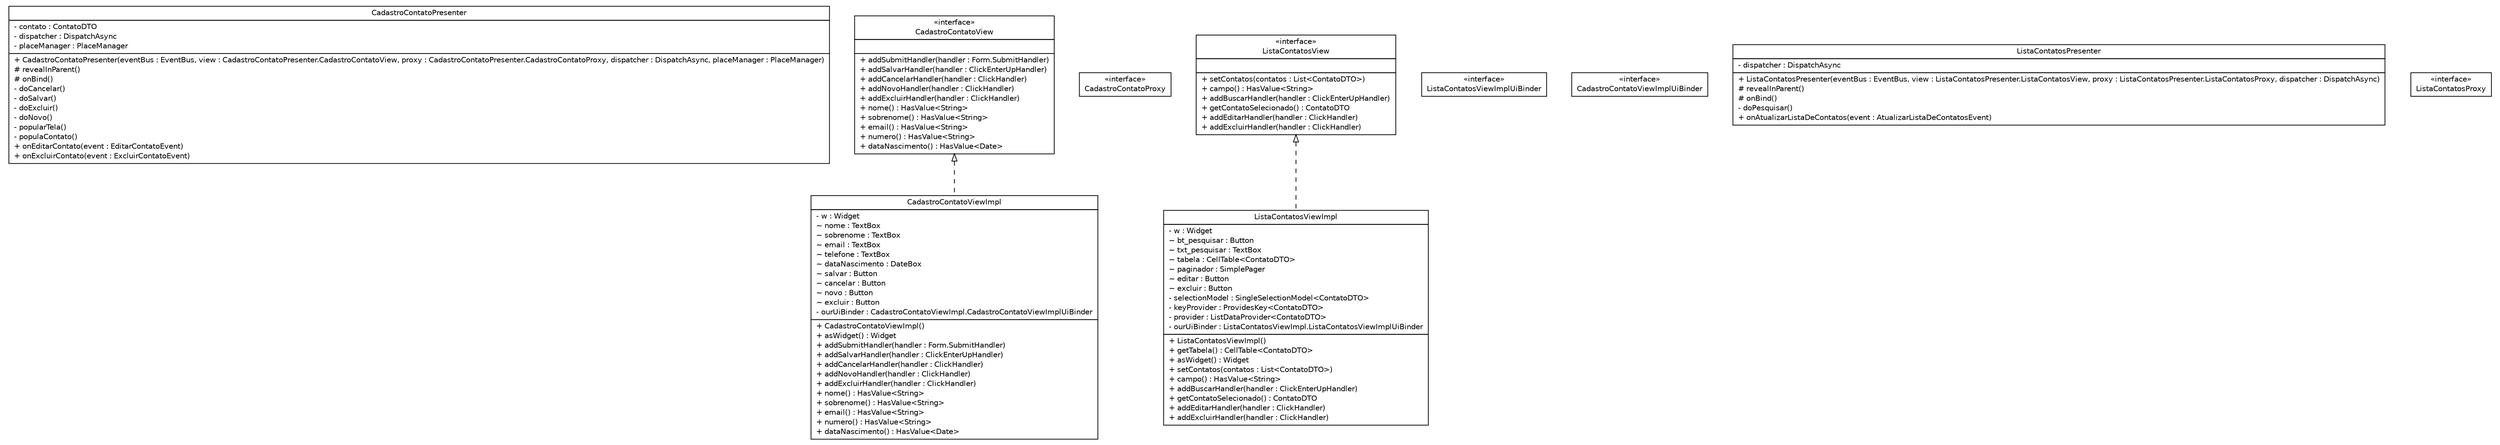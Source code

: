 #!/usr/local/bin/dot
#
# Class diagram 
# Generated by UMLGraph version 5.1 (http://www.umlgraph.org/)
#

digraph G {
	edge [fontname="Helvetica",fontsize=10,labelfontname="Helvetica",labelfontsize=10];
	node [fontname="Helvetica",fontsize=10,shape=plaintext];
	nodesep=0.25;
	ranksep=0.5;
	// br.net.meditec.client.telas.contato.CadastroContatoPresenter
	c348 [label=<<table title="br.net.meditec.client.telas.contato.CadastroContatoPresenter" border="0" cellborder="1" cellspacing="0" cellpadding="2" port="p" href="./CadastroContatoPresenter.html">
		<tr><td><table border="0" cellspacing="0" cellpadding="1">
<tr><td align="center" balign="center"> CadastroContatoPresenter </td></tr>
		</table></td></tr>
		<tr><td><table border="0" cellspacing="0" cellpadding="1">
<tr><td align="left" balign="left"> - contato : ContatoDTO </td></tr>
<tr><td align="left" balign="left"> - dispatcher : DispatchAsync </td></tr>
<tr><td align="left" balign="left"> - placeManager : PlaceManager </td></tr>
		</table></td></tr>
		<tr><td><table border="0" cellspacing="0" cellpadding="1">
<tr><td align="left" balign="left"> + CadastroContatoPresenter(eventBus : EventBus, view : CadastroContatoPresenter.CadastroContatoView, proxy : CadastroContatoPresenter.CadastroContatoProxy, dispatcher : DispatchAsync, placeManager : PlaceManager) </td></tr>
<tr><td align="left" balign="left"> # revealInParent() </td></tr>
<tr><td align="left" balign="left"> # onBind() </td></tr>
<tr><td align="left" balign="left"> - doCancelar() </td></tr>
<tr><td align="left" balign="left"> - doSalvar() </td></tr>
<tr><td align="left" balign="left"> - doExcluir() </td></tr>
<tr><td align="left" balign="left"> - doNovo() </td></tr>
<tr><td align="left" balign="left"> - popularTela() </td></tr>
<tr><td align="left" balign="left"> - populaContato() </td></tr>
<tr><td align="left" balign="left"> + onEditarContato(event : EditarContatoEvent) </td></tr>
<tr><td align="left" balign="left"> + onExcluirContato(event : ExcluirContatoEvent) </td></tr>
		</table></td></tr>
		</table>>, fontname="Helvetica", fontcolor="black", fontsize=10.0];
	// br.net.meditec.client.telas.contato.CadastroContatoPresenter.CadastroContatoView
	c349 [label=<<table title="br.net.meditec.client.telas.contato.CadastroContatoPresenter.CadastroContatoView" border="0" cellborder="1" cellspacing="0" cellpadding="2" port="p" href="./CadastroContatoPresenter.CadastroContatoView.html">
		<tr><td><table border="0" cellspacing="0" cellpadding="1">
<tr><td align="center" balign="center"> &#171;interface&#187; </td></tr>
<tr><td align="center" balign="center"> CadastroContatoView </td></tr>
		</table></td></tr>
		<tr><td><table border="0" cellspacing="0" cellpadding="1">
<tr><td align="left" balign="left">  </td></tr>
		</table></td></tr>
		<tr><td><table border="0" cellspacing="0" cellpadding="1">
<tr><td align="left" balign="left"> + addSubmitHandler(handler : Form.SubmitHandler) </td></tr>
<tr><td align="left" balign="left"> + addSalvarHandler(handler : ClickEnterUpHandler) </td></tr>
<tr><td align="left" balign="left"> + addCancelarHandler(handler : ClickHandler) </td></tr>
<tr><td align="left" balign="left"> + addNovoHandler(handler : ClickHandler) </td></tr>
<tr><td align="left" balign="left"> + addExcluirHandler(handler : ClickHandler) </td></tr>
<tr><td align="left" balign="left"> + nome() : HasValue&lt;String&gt; </td></tr>
<tr><td align="left" balign="left"> + sobrenome() : HasValue&lt;String&gt; </td></tr>
<tr><td align="left" balign="left"> + email() : HasValue&lt;String&gt; </td></tr>
<tr><td align="left" balign="left"> + numero() : HasValue&lt;String&gt; </td></tr>
<tr><td align="left" balign="left"> + dataNascimento() : HasValue&lt;Date&gt; </td></tr>
		</table></td></tr>
		</table>>, fontname="Helvetica", fontcolor="black", fontsize=10.0];
	// br.net.meditec.client.telas.contato.CadastroContatoPresenter.CadastroContatoProxy
	c350 [label=<<table title="br.net.meditec.client.telas.contato.CadastroContatoPresenter.CadastroContatoProxy" border="0" cellborder="1" cellspacing="0" cellpadding="2" port="p" href="./CadastroContatoPresenter.CadastroContatoProxy.html">
		<tr><td><table border="0" cellspacing="0" cellpadding="1">
<tr><td align="center" balign="center"> &#171;interface&#187; </td></tr>
<tr><td align="center" balign="center"> CadastroContatoProxy </td></tr>
		</table></td></tr>
		</table>>, fontname="Helvetica", fontcolor="black", fontsize=10.0];
	// br.net.meditec.client.telas.contato.ListaContatosViewImpl
	c351 [label=<<table title="br.net.meditec.client.telas.contato.ListaContatosViewImpl" border="0" cellborder="1" cellspacing="0" cellpadding="2" port="p" href="./ListaContatosViewImpl.html">
		<tr><td><table border="0" cellspacing="0" cellpadding="1">
<tr><td align="center" balign="center"> ListaContatosViewImpl </td></tr>
		</table></td></tr>
		<tr><td><table border="0" cellspacing="0" cellpadding="1">
<tr><td align="left" balign="left"> - w : Widget </td></tr>
<tr><td align="left" balign="left"> ~ bt_pesquisar : Button </td></tr>
<tr><td align="left" balign="left"> ~ txt_pesquisar : TextBox </td></tr>
<tr><td align="left" balign="left"> ~ tabela : CellTable&lt;ContatoDTO&gt; </td></tr>
<tr><td align="left" balign="left"> ~ paginador : SimplePager </td></tr>
<tr><td align="left" balign="left"> ~ editar : Button </td></tr>
<tr><td align="left" balign="left"> ~ excluir : Button </td></tr>
<tr><td align="left" balign="left"> - selectionModel : SingleSelectionModel&lt;ContatoDTO&gt; </td></tr>
<tr><td align="left" balign="left"> - keyProvider : ProvidesKey&lt;ContatoDTO&gt; </td></tr>
<tr><td align="left" balign="left"> - provider : ListDataProvider&lt;ContatoDTO&gt; </td></tr>
<tr><td align="left" balign="left"> - ourUiBinder : ListaContatosViewImpl.ListaContatosViewImplUiBinder </td></tr>
		</table></td></tr>
		<tr><td><table border="0" cellspacing="0" cellpadding="1">
<tr><td align="left" balign="left"> + ListaContatosViewImpl() </td></tr>
<tr><td align="left" balign="left"> + getTabela() : CellTable&lt;ContatoDTO&gt; </td></tr>
<tr><td align="left" balign="left"> + asWidget() : Widget </td></tr>
<tr><td align="left" balign="left"> + setContatos(contatos : List&lt;ContatoDTO&gt;) </td></tr>
<tr><td align="left" balign="left"> + campo() : HasValue&lt;String&gt; </td></tr>
<tr><td align="left" balign="left"> + addBuscarHandler(handler : ClickEnterUpHandler) </td></tr>
<tr><td align="left" balign="left"> + getContatoSelecionado() : ContatoDTO </td></tr>
<tr><td align="left" balign="left"> + addEditarHandler(handler : ClickHandler) </td></tr>
<tr><td align="left" balign="left"> + addExcluirHandler(handler : ClickHandler) </td></tr>
		</table></td></tr>
		</table>>, fontname="Helvetica", fontcolor="black", fontsize=10.0];
	// br.net.meditec.client.telas.contato.ListaContatosViewImpl.ListaContatosViewImplUiBinder
	c352 [label=<<table title="br.net.meditec.client.telas.contato.ListaContatosViewImpl.ListaContatosViewImplUiBinder" border="0" cellborder="1" cellspacing="0" cellpadding="2" port="p" href="./ListaContatosViewImpl.ListaContatosViewImplUiBinder.html">
		<tr><td><table border="0" cellspacing="0" cellpadding="1">
<tr><td align="center" balign="center"> &#171;interface&#187; </td></tr>
<tr><td align="center" balign="center"> ListaContatosViewImplUiBinder </td></tr>
		</table></td></tr>
		</table>>, fontname="Helvetica", fontcolor="black", fontsize=10.0];
	// br.net.meditec.client.telas.contato.CadastroContatoViewImpl
	c353 [label=<<table title="br.net.meditec.client.telas.contato.CadastroContatoViewImpl" border="0" cellborder="1" cellspacing="0" cellpadding="2" port="p" href="./CadastroContatoViewImpl.html">
		<tr><td><table border="0" cellspacing="0" cellpadding="1">
<tr><td align="center" balign="center"> CadastroContatoViewImpl </td></tr>
		</table></td></tr>
		<tr><td><table border="0" cellspacing="0" cellpadding="1">
<tr><td align="left" balign="left"> - w : Widget </td></tr>
<tr><td align="left" balign="left"> ~ nome : TextBox </td></tr>
<tr><td align="left" balign="left"> ~ sobrenome : TextBox </td></tr>
<tr><td align="left" balign="left"> ~ email : TextBox </td></tr>
<tr><td align="left" balign="left"> ~ telefone : TextBox </td></tr>
<tr><td align="left" balign="left"> ~ dataNascimento : DateBox </td></tr>
<tr><td align="left" balign="left"> ~ salvar : Button </td></tr>
<tr><td align="left" balign="left"> ~ cancelar : Button </td></tr>
<tr><td align="left" balign="left"> ~ novo : Button </td></tr>
<tr><td align="left" balign="left"> ~ excluir : Button </td></tr>
<tr><td align="left" balign="left"> - ourUiBinder : CadastroContatoViewImpl.CadastroContatoViewImplUiBinder </td></tr>
		</table></td></tr>
		<tr><td><table border="0" cellspacing="0" cellpadding="1">
<tr><td align="left" balign="left"> + CadastroContatoViewImpl() </td></tr>
<tr><td align="left" balign="left"> + asWidget() : Widget </td></tr>
<tr><td align="left" balign="left"> + addSubmitHandler(handler : Form.SubmitHandler) </td></tr>
<tr><td align="left" balign="left"> + addSalvarHandler(handler : ClickEnterUpHandler) </td></tr>
<tr><td align="left" balign="left"> + addCancelarHandler(handler : ClickHandler) </td></tr>
<tr><td align="left" balign="left"> + addNovoHandler(handler : ClickHandler) </td></tr>
<tr><td align="left" balign="left"> + addExcluirHandler(handler : ClickHandler) </td></tr>
<tr><td align="left" balign="left"> + nome() : HasValue&lt;String&gt; </td></tr>
<tr><td align="left" balign="left"> + sobrenome() : HasValue&lt;String&gt; </td></tr>
<tr><td align="left" balign="left"> + email() : HasValue&lt;String&gt; </td></tr>
<tr><td align="left" balign="left"> + numero() : HasValue&lt;String&gt; </td></tr>
<tr><td align="left" balign="left"> + dataNascimento() : HasValue&lt;Date&gt; </td></tr>
		</table></td></tr>
		</table>>, fontname="Helvetica", fontcolor="black", fontsize=10.0];
	// br.net.meditec.client.telas.contato.CadastroContatoViewImpl.CadastroContatoViewImplUiBinder
	c354 [label=<<table title="br.net.meditec.client.telas.contato.CadastroContatoViewImpl.CadastroContatoViewImplUiBinder" border="0" cellborder="1" cellspacing="0" cellpadding="2" port="p" href="./CadastroContatoViewImpl.CadastroContatoViewImplUiBinder.html">
		<tr><td><table border="0" cellspacing="0" cellpadding="1">
<tr><td align="center" balign="center"> &#171;interface&#187; </td></tr>
<tr><td align="center" balign="center"> CadastroContatoViewImplUiBinder </td></tr>
		</table></td></tr>
		</table>>, fontname="Helvetica", fontcolor="black", fontsize=10.0];
	// br.net.meditec.client.telas.contato.ListaContatosPresenter
	c355 [label=<<table title="br.net.meditec.client.telas.contato.ListaContatosPresenter" border="0" cellborder="1" cellspacing="0" cellpadding="2" port="p" href="./ListaContatosPresenter.html">
		<tr><td><table border="0" cellspacing="0" cellpadding="1">
<tr><td align="center" balign="center"> ListaContatosPresenter </td></tr>
		</table></td></tr>
		<tr><td><table border="0" cellspacing="0" cellpadding="1">
<tr><td align="left" balign="left"> - dispatcher : DispatchAsync </td></tr>
		</table></td></tr>
		<tr><td><table border="0" cellspacing="0" cellpadding="1">
<tr><td align="left" balign="left"> + ListaContatosPresenter(eventBus : EventBus, view : ListaContatosPresenter.ListaContatosView, proxy : ListaContatosPresenter.ListaContatosProxy, dispatcher : DispatchAsync) </td></tr>
<tr><td align="left" balign="left"> # revealInParent() </td></tr>
<tr><td align="left" balign="left"> # onBind() </td></tr>
<tr><td align="left" balign="left"> - doPesquisar() </td></tr>
<tr><td align="left" balign="left"> + onAtualizarListaDeContatos(event : AtualizarListaDeContatosEvent) </td></tr>
		</table></td></tr>
		</table>>, fontname="Helvetica", fontcolor="black", fontsize=10.0];
	// br.net.meditec.client.telas.contato.ListaContatosPresenter.ListaContatosView
	c356 [label=<<table title="br.net.meditec.client.telas.contato.ListaContatosPresenter.ListaContatosView" border="0" cellborder="1" cellspacing="0" cellpadding="2" port="p" href="./ListaContatosPresenter.ListaContatosView.html">
		<tr><td><table border="0" cellspacing="0" cellpadding="1">
<tr><td align="center" balign="center"> &#171;interface&#187; </td></tr>
<tr><td align="center" balign="center"> ListaContatosView </td></tr>
		</table></td></tr>
		<tr><td><table border="0" cellspacing="0" cellpadding="1">
<tr><td align="left" balign="left">  </td></tr>
		</table></td></tr>
		<tr><td><table border="0" cellspacing="0" cellpadding="1">
<tr><td align="left" balign="left"> + setContatos(contatos : List&lt;ContatoDTO&gt;) </td></tr>
<tr><td align="left" balign="left"> + campo() : HasValue&lt;String&gt; </td></tr>
<tr><td align="left" balign="left"> + addBuscarHandler(handler : ClickEnterUpHandler) </td></tr>
<tr><td align="left" balign="left"> + getContatoSelecionado() : ContatoDTO </td></tr>
<tr><td align="left" balign="left"> + addEditarHandler(handler : ClickHandler) </td></tr>
<tr><td align="left" balign="left"> + addExcluirHandler(handler : ClickHandler) </td></tr>
		</table></td></tr>
		</table>>, fontname="Helvetica", fontcolor="black", fontsize=10.0];
	// br.net.meditec.client.telas.contato.ListaContatosPresenter.ListaContatosProxy
	c357 [label=<<table title="br.net.meditec.client.telas.contato.ListaContatosPresenter.ListaContatosProxy" border="0" cellborder="1" cellspacing="0" cellpadding="2" port="p" href="./ListaContatosPresenter.ListaContatosProxy.html">
		<tr><td><table border="0" cellspacing="0" cellpadding="1">
<tr><td align="center" balign="center"> &#171;interface&#187; </td></tr>
<tr><td align="center" balign="center"> ListaContatosProxy </td></tr>
		</table></td></tr>
		</table>>, fontname="Helvetica", fontcolor="black", fontsize=10.0];
	//br.net.meditec.client.telas.contato.ListaContatosViewImpl implements br.net.meditec.client.telas.contato.ListaContatosPresenter.ListaContatosView
	c356:p -> c351:p [dir=back,arrowtail=empty,style=dashed];
	//br.net.meditec.client.telas.contato.CadastroContatoViewImpl implements br.net.meditec.client.telas.contato.CadastroContatoPresenter.CadastroContatoView
	c349:p -> c353:p [dir=back,arrowtail=empty,style=dashed];
}


